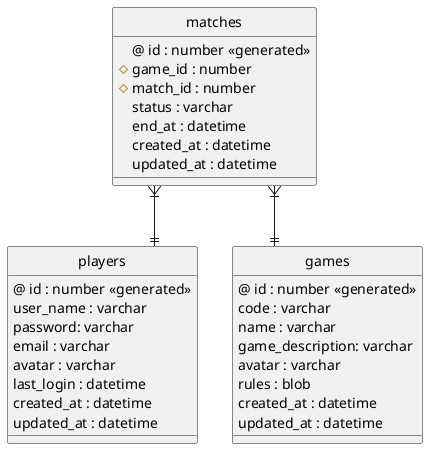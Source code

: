 @startuml

' hide the spot
hide circle

' avoid problems with angled crows feet
skinparam linetype ortho

entity "players" {
    @ id : number <<generated>>
    user_name : varchar
    password: varchar
    email : varchar
    avatar : varchar
    last_login : datetime
    created_at : datetime
    updated_at : datetime
}

entity "games" {
    @ id : number <<generated>>
    code : varchar
    name : varchar
    game_description: varchar
    avatar : varchar
    rules : blob
    created_at : datetime
    updated_at : datetime
}

entity "matches" {
    @ id : number <<generated>>
    # game_id : number
    # match_id : number
    status : varchar
    end_at : datetime
    created_at : datetime
    updated_at : datetime
}

matches }|--|| players
matches }|--|| games

@enduml
